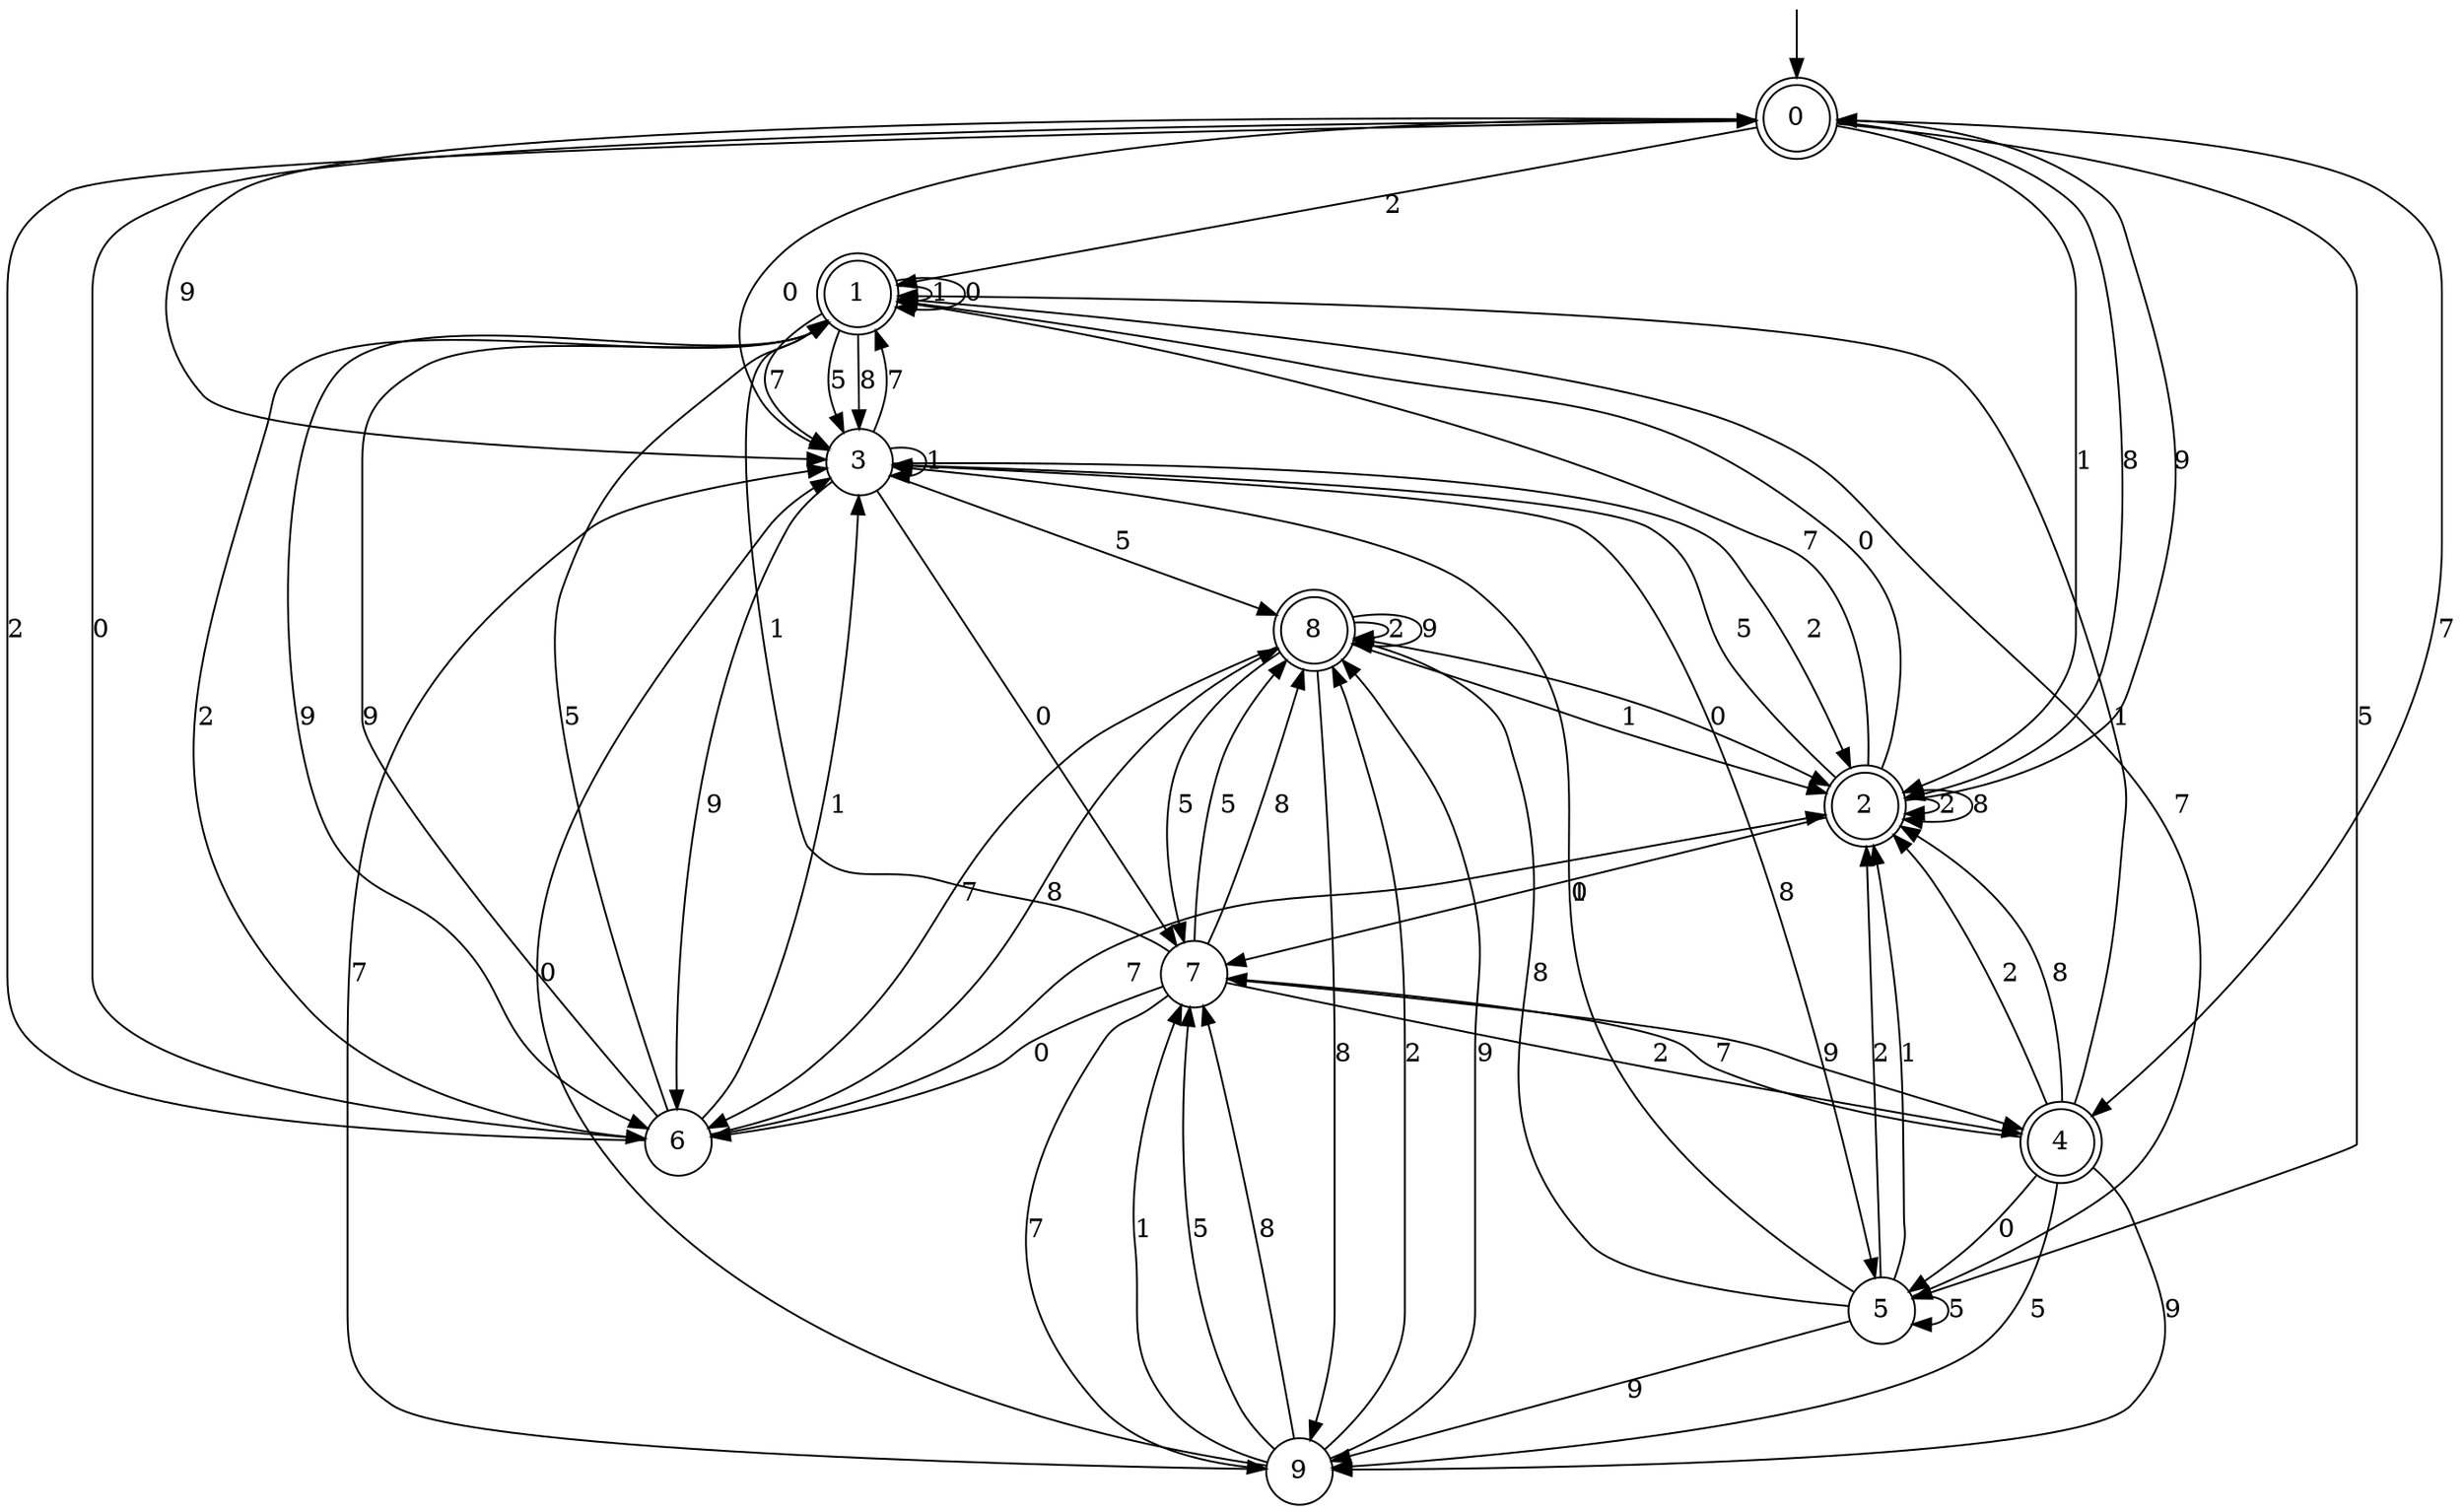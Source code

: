 digraph g {

	s0 [shape="doublecircle" label="0"];
	s1 [shape="doublecircle" label="1"];
	s2 [shape="doublecircle" label="2"];
	s3 [shape="circle" label="3"];
	s4 [shape="doublecircle" label="4"];
	s5 [shape="circle" label="5"];
	s6 [shape="circle" label="6"];
	s7 [shape="circle" label="7"];
	s8 [shape="doublecircle" label="8"];
	s9 [shape="circle" label="9"];
	s0 -> s1 [label="2"];
	s0 -> s2 [label="1"];
	s0 -> s3 [label="9"];
	s0 -> s4 [label="7"];
	s0 -> s3 [label="0"];
	s0 -> s5 [label="5"];
	s0 -> s2 [label="8"];
	s1 -> s6 [label="2"];
	s1 -> s1 [label="1"];
	s1 -> s6 [label="9"];
	s1 -> s3 [label="7"];
	s1 -> s1 [label="0"];
	s1 -> s3 [label="5"];
	s1 -> s3 [label="8"];
	s2 -> s2 [label="2"];
	s2 -> s7 [label="1"];
	s2 -> s0 [label="9"];
	s2 -> s1 [label="7"];
	s2 -> s1 [label="0"];
	s2 -> s3 [label="5"];
	s2 -> s2 [label="8"];
	s3 -> s2 [label="2"];
	s3 -> s3 [label="1"];
	s3 -> s6 [label="9"];
	s3 -> s1 [label="7"];
	s3 -> s7 [label="0"];
	s3 -> s8 [label="5"];
	s3 -> s5 [label="8"];
	s4 -> s2 [label="2"];
	s4 -> s1 [label="1"];
	s4 -> s9 [label="9"];
	s4 -> s7 [label="7"];
	s4 -> s5 [label="0"];
	s4 -> s9 [label="5"];
	s4 -> s2 [label="8"];
	s5 -> s2 [label="2"];
	s5 -> s2 [label="1"];
	s5 -> s9 [label="9"];
	s5 -> s1 [label="7"];
	s5 -> s3 [label="0"];
	s5 -> s5 [label="5"];
	s5 -> s8 [label="8"];
	s6 -> s0 [label="2"];
	s6 -> s3 [label="1"];
	s6 -> s1 [label="9"];
	s6 -> s2 [label="7"];
	s6 -> s0 [label="0"];
	s6 -> s1 [label="5"];
	s6 -> s8 [label="8"];
	s7 -> s4 [label="2"];
	s7 -> s1 [label="1"];
	s7 -> s4 [label="9"];
	s7 -> s9 [label="7"];
	s7 -> s6 [label="0"];
	s7 -> s8 [label="5"];
	s7 -> s8 [label="8"];
	s8 -> s8 [label="2"];
	s8 -> s2 [label="1"];
	s8 -> s8 [label="9"];
	s8 -> s6 [label="7"];
	s8 -> s2 [label="0"];
	s8 -> s7 [label="5"];
	s8 -> s9 [label="8"];
	s9 -> s8 [label="2"];
	s9 -> s7 [label="1"];
	s9 -> s8 [label="9"];
	s9 -> s3 [label="7"];
	s9 -> s3 [label="0"];
	s9 -> s7 [label="5"];
	s9 -> s7 [label="8"];

__start0 [label="" shape="none" width="0" height="0"];
__start0 -> s0;

}
